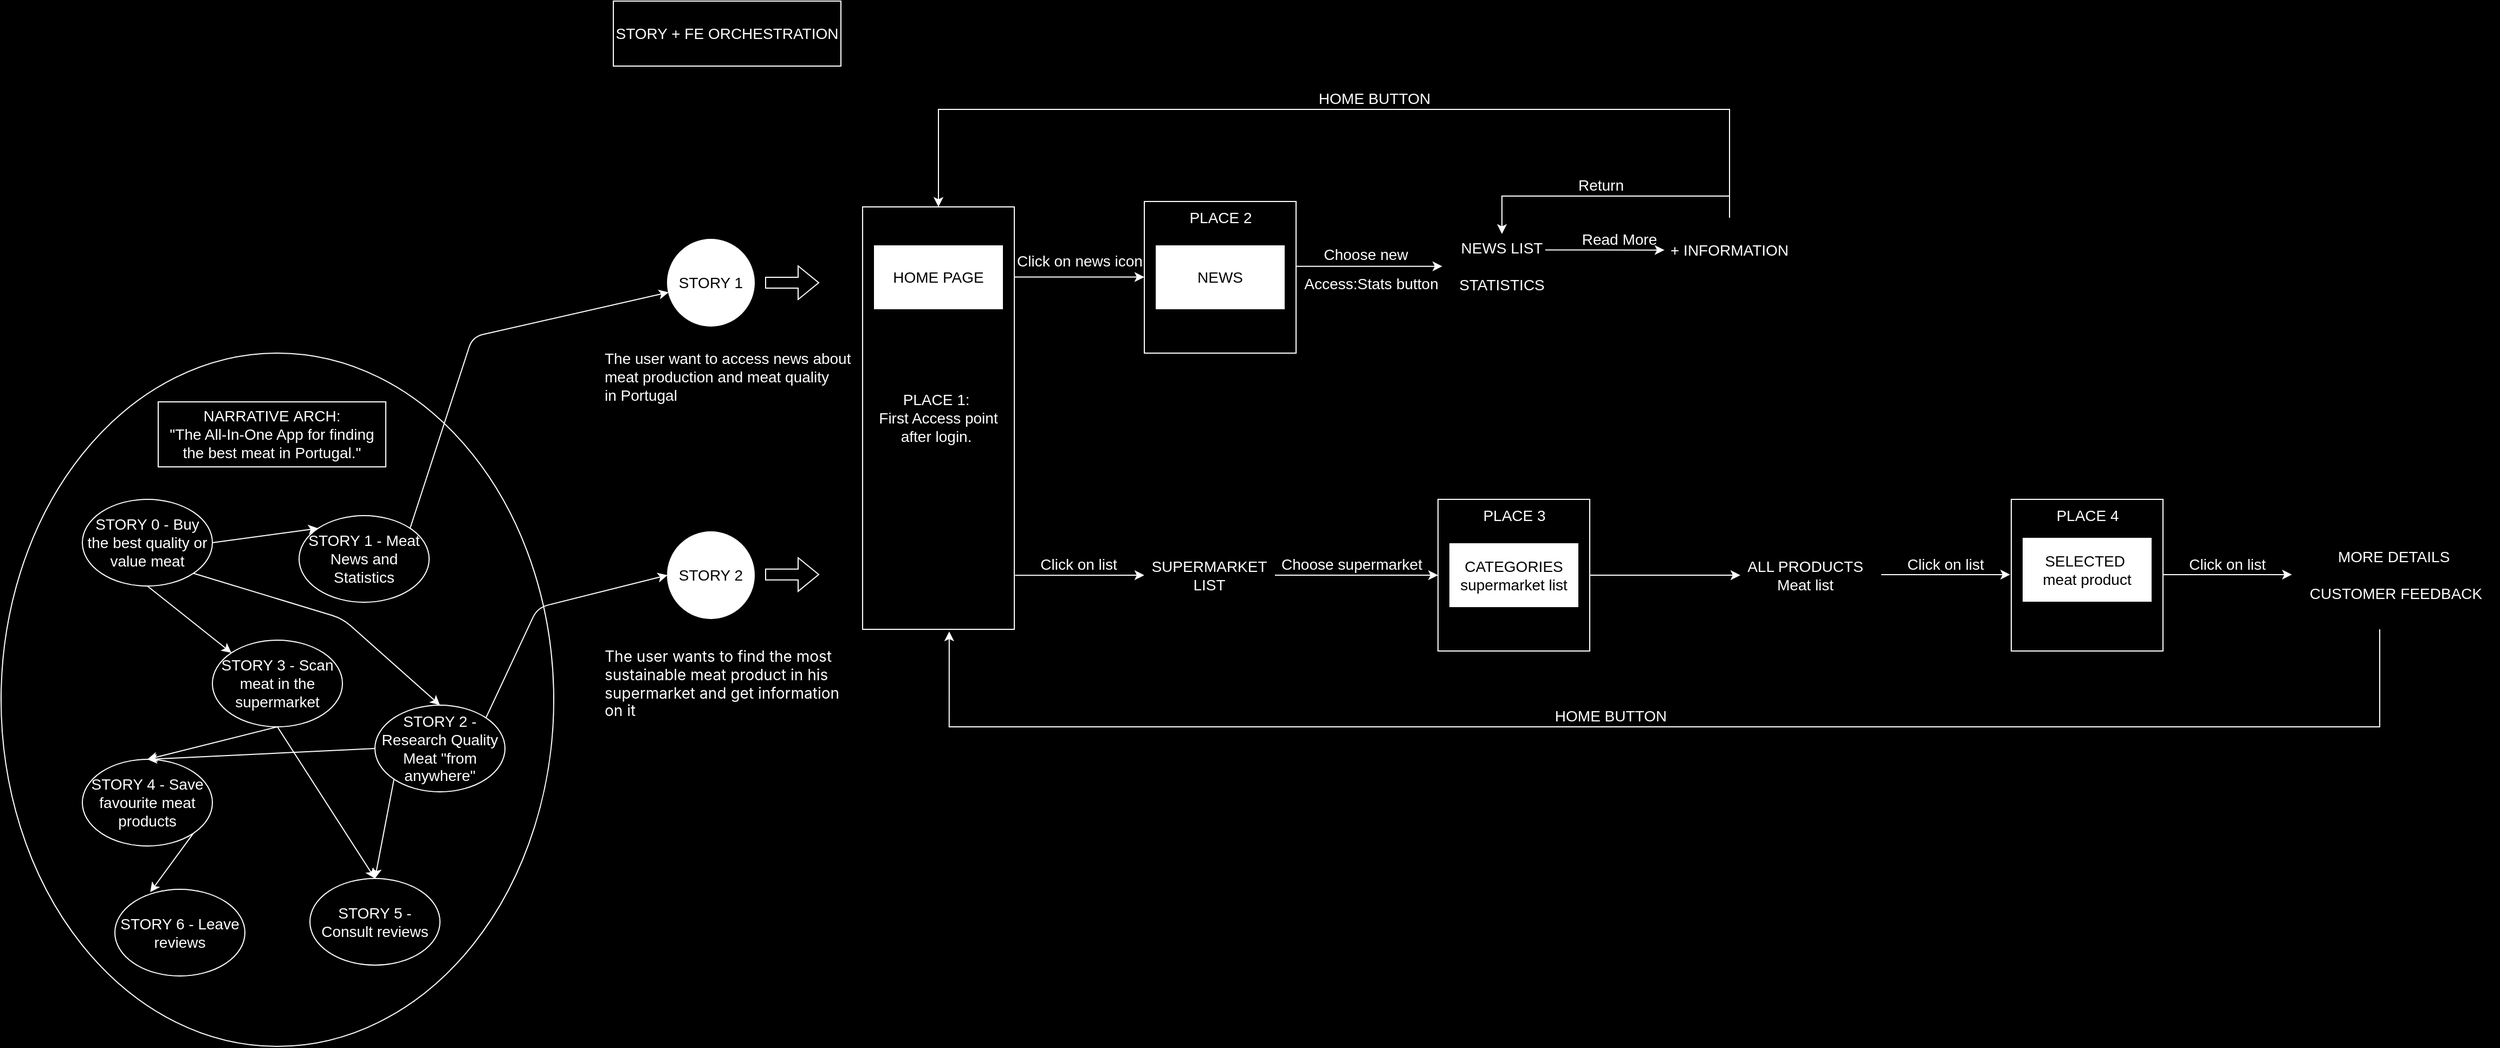<mxfile version="24.2.3" type="device" pages="2">
  <diagram name="Page-1" id="JzbWGpq1LjUUj12d7bZa">
    <mxGraphModel dx="3592" dy="1048" grid="1" gridSize="10" guides="1" tooltips="1" connect="1" arrows="1" fold="1" page="1" pageScale="1" pageWidth="827" pageHeight="1169" background="#000000" math="0" shadow="0">
      <root>
        <mxCell id="0" />
        <mxCell id="1" parent="0" />
        <mxCell id="kKaAIAEBYT0fWkHqITiP-12" value="" style="ellipse;whiteSpace=wrap;html=1;fillStyle=hatch;fillColor=none;strokeColor=#FFFFFF;fontColor=#FFFFFF;fontSize=14;" parent="1" vertex="1">
          <mxGeometry x="-505" y="395" width="510" height="640" as="geometry" />
        </mxCell>
        <mxCell id="OK2ciWBEZwMYy6PEidgr-48" value="" style="rounded=0;whiteSpace=wrap;html=1;fillColor=none;strokeColor=#FFFFFF;fontSize=14;" parent="1" vertex="1">
          <mxGeometry x="821" y="530" width="140" height="140" as="geometry" />
        </mxCell>
        <mxCell id="OK2ciWBEZwMYy6PEidgr-27" value="" style="rounded=0;whiteSpace=wrap;html=1;fillColor=none;strokeColor=#FFFFFF;fontSize=14;" parent="1" vertex="1">
          <mxGeometry x="550" y="255" width="140" height="140" as="geometry" />
        </mxCell>
        <mxCell id="OK2ciWBEZwMYy6PEidgr-15" value="PLACE 1:&amp;nbsp;&lt;div style=&quot;font-size: 14px;&quot;&gt;First Access point after login.&amp;nbsp;&lt;/div&gt;" style="rounded=0;whiteSpace=wrap;html=1;fillColor=none;fontColor=#FFFFFF;strokeColor=#FFFFFF;fontSize=14;" parent="1" vertex="1">
          <mxGeometry x="290" y="260" width="140" height="390" as="geometry" />
        </mxCell>
        <mxCell id="OK2ciWBEZwMYy6PEidgr-2" value="STORY 1" style="ellipse;shape=doubleEllipse;whiteSpace=wrap;html=1;aspect=fixed;strokeColor=#FFFFFF;fontSize=14;" parent="1" vertex="1">
          <mxGeometry x="110" y="290" width="80" height="80" as="geometry" />
        </mxCell>
        <mxCell id="OK2ciWBEZwMYy6PEidgr-3" value="STORY 2" style="ellipse;shape=doubleEllipse;whiteSpace=wrap;html=1;aspect=fixed;strokeColor=#FFFFFF;fontSize=14;" parent="1" vertex="1">
          <mxGeometry x="110" y="560" width="80" height="80" as="geometry" />
        </mxCell>
        <mxCell id="OK2ciWBEZwMYy6PEidgr-4" value="" style="shape=flexArrow;endArrow=classic;html=1;rounded=0;strokeColor=#FFFFFF;fontSize=14;" parent="1" edge="1">
          <mxGeometry width="50" height="50" relative="1" as="geometry">
            <mxPoint x="200" y="330" as="sourcePoint" />
            <mxPoint x="250" y="330" as="targetPoint" />
          </mxGeometry>
        </mxCell>
        <mxCell id="OK2ciWBEZwMYy6PEidgr-30" style="edgeStyle=orthogonalEdgeStyle;rounded=0;orthogonalLoop=1;jettySize=auto;html=1;fontColor=#FFFFFF;strokeColor=#FFFFFF;fontSize=14;" parent="1" edge="1">
          <mxGeometry relative="1" as="geometry">
            <mxPoint x="690" y="314.86" as="sourcePoint" />
            <mxPoint x="825" y="314.86" as="targetPoint" />
            <Array as="points">
              <mxPoint x="770" y="314.86" />
              <mxPoint x="770" y="314.86" />
            </Array>
          </mxGeometry>
        </mxCell>
        <mxCell id="OK2ciWBEZwMYy6PEidgr-6" value="NEWS" style="rounded=0;whiteSpace=wrap;html=1;fontColor=#000000;strokeColor=#000000;fontSize=14;" parent="1" vertex="1">
          <mxGeometry x="560" y="295" width="120" height="60" as="geometry" />
        </mxCell>
        <mxCell id="OK2ciWBEZwMYy6PEidgr-23" value="Read More" style="edgeStyle=orthogonalEdgeStyle;rounded=0;orthogonalLoop=1;jettySize=auto;html=1;exitX=0.833;exitY=0.313;exitDx=0;exitDy=0;entryX=0;entryY=0.5;entryDx=0;entryDy=0;fontColor=#FFFFFF;fillColor=none;labelBackgroundColor=none;strokeColor=#FFFFFF;exitPerimeter=0;fontSize=14;" parent="1" edge="1">
          <mxGeometry x="0.238" y="10" relative="1" as="geometry">
            <mxPoint x="919.96" y="299.8" as="sourcePoint" />
            <mxPoint x="1030" y="299.82" as="targetPoint" />
            <Array as="points">
              <mxPoint x="970" y="300.02" />
              <mxPoint x="970" y="300.02" />
            </Array>
            <mxPoint as="offset" />
          </mxGeometry>
        </mxCell>
        <mxCell id="OK2ciWBEZwMYy6PEidgr-9" value="NEWS LIST&lt;div style=&quot;font-size: 14px;&quot;&gt;&lt;br style=&quot;font-size: 14px;&quot;&gt;&lt;div style=&quot;font-size: 14px;&quot;&gt;STATISTICS&lt;br style=&quot;font-size: 14px;&quot;&gt;&lt;/div&gt;&lt;/div&gt;" style="rounded=0;whiteSpace=wrap;html=1;fillColor=none;strokeColor=none;fontColor=#FFFFFF;fontSize=14;" parent="1" vertex="1">
          <mxGeometry x="820" y="285" width="120" height="60" as="geometry" />
        </mxCell>
        <mxCell id="OK2ciWBEZwMYy6PEidgr-16" style="edgeStyle=orthogonalEdgeStyle;rounded=0;orthogonalLoop=1;jettySize=auto;html=1;fontColor=#FFFFFF;fontSize=14;strokeColor=#FFFFFF;entryX=-0.025;entryY=0.494;entryDx=0;entryDy=0;entryPerimeter=0;exitX=1;exitY=0.166;exitDx=0;exitDy=0;exitPerimeter=0;" parent="1" source="OK2ciWBEZwMYy6PEidgr-15" edge="1">
          <mxGeometry relative="1" as="geometry">
            <mxPoint x="433.5" y="325.2" as="sourcePoint" />
            <mxPoint x="550.0" y="324.78" as="targetPoint" />
            <Array as="points" />
          </mxGeometry>
        </mxCell>
        <mxCell id="OK2ciWBEZwMYy6PEidgr-21" value="Click on news icon" style="edgeLabel;html=1;align=center;verticalAlign=middle;resizable=0;points=[];fontColor=#FFFFFF;fontSize=14;labelBackgroundColor=none;" parent="OK2ciWBEZwMYy6PEidgr-16" vertex="1" connectable="0">
          <mxGeometry x="-0.188" y="3" relative="1" as="geometry">
            <mxPoint x="11" y="-12" as="offset" />
          </mxGeometry>
        </mxCell>
        <mxCell id="OK2ciWBEZwMYy6PEidgr-11" value="HOME PAGE" style="rounded=0;whiteSpace=wrap;html=1;fontColor=#000000;fontSize=14;" parent="1" vertex="1">
          <mxGeometry x="300" y="295" width="120" height="60" as="geometry" />
        </mxCell>
        <mxCell id="OK2ciWBEZwMYy6PEidgr-39" style="edgeStyle=orthogonalEdgeStyle;rounded=0;orthogonalLoop=1;jettySize=auto;html=1;entryX=0;entryY=0.5;entryDx=0;entryDy=0;fontColor=#FFFFFF;strokeColor=#FFFFFF;exitX=1.005;exitY=0.872;exitDx=0;exitDy=0;exitPerimeter=0;fontSize=14;" parent="1" source="OK2ciWBEZwMYy6PEidgr-15" target="OK2ciWBEZwMYy6PEidgr-38" edge="1">
          <mxGeometry relative="1" as="geometry">
            <mxPoint x="440" y="600" as="sourcePoint" />
            <Array as="points">
              <mxPoint x="510" y="600" />
              <mxPoint x="510" y="600" />
            </Array>
          </mxGeometry>
        </mxCell>
        <mxCell id="OK2ciWBEZwMYy6PEidgr-40" value="Click on list" style="edgeLabel;html=1;align=center;verticalAlign=middle;resizable=0;points=[];fontColor=#FFFFFF;labelBackgroundColor=none;fontSize=14;" parent="OK2ciWBEZwMYy6PEidgr-39" vertex="1" connectable="0">
          <mxGeometry x="-0.369" y="-2" relative="1" as="geometry">
            <mxPoint x="21" y="-12" as="offset" />
          </mxGeometry>
        </mxCell>
        <mxCell id="OK2ciWBEZwMYy6PEidgr-13" value="" style="shape=flexArrow;endArrow=classic;html=1;rounded=0;strokeColor=#FFFFFF;fontSize=14;" parent="1" edge="1">
          <mxGeometry width="50" height="50" relative="1" as="geometry">
            <mxPoint x="200" y="599.41" as="sourcePoint" />
            <mxPoint x="250" y="599.41" as="targetPoint" />
          </mxGeometry>
        </mxCell>
        <mxCell id="OK2ciWBEZwMYy6PEidgr-24" style="edgeStyle=orthogonalEdgeStyle;rounded=0;orthogonalLoop=1;jettySize=auto;html=1;exitX=0.5;exitY=0;exitDx=0;exitDy=0;entryX=0.5;entryY=0;entryDx=0;entryDy=0;fontColor=#FFFFFF;strokeColor=#FFFFFF;fontSize=14;" parent="1" source="OK2ciWBEZwMYy6PEidgr-22" target="OK2ciWBEZwMYy6PEidgr-9" edge="1">
          <mxGeometry relative="1" as="geometry" />
        </mxCell>
        <mxCell id="OK2ciWBEZwMYy6PEidgr-34" value="Return" style="edgeLabel;html=1;align=center;verticalAlign=middle;resizable=0;points=[];fontColor=#FFFFFF;labelBackgroundColor=none;fontSize=14;" parent="OK2ciWBEZwMYy6PEidgr-24" vertex="1" connectable="0">
          <mxGeometry x="0.051" y="1" relative="1" as="geometry">
            <mxPoint y="-11" as="offset" />
          </mxGeometry>
        </mxCell>
        <mxCell id="OK2ciWBEZwMYy6PEidgr-82" style="edgeStyle=orthogonalEdgeStyle;rounded=0;orthogonalLoop=1;jettySize=auto;html=1;exitX=0.5;exitY=0;exitDx=0;exitDy=0;entryX=0.5;entryY=0;entryDx=0;entryDy=0;fontColor=#FFFFFF;strokeColor=#FFFFFF;fontSize=14;" parent="1" source="OK2ciWBEZwMYy6PEidgr-22" target="OK2ciWBEZwMYy6PEidgr-15" edge="1">
          <mxGeometry relative="1" as="geometry">
            <Array as="points">
              <mxPoint x="1090" y="170" />
              <mxPoint x="360" y="170" />
            </Array>
          </mxGeometry>
        </mxCell>
        <mxCell id="OK2ciWBEZwMYy6PEidgr-83" value="HOME BUTTON" style="edgeLabel;html=1;align=center;verticalAlign=middle;resizable=0;points=[];fontColor=#FFFFFF;labelBackgroundColor=none;fontSize=14;" parent="OK2ciWBEZwMYy6PEidgr-82" vertex="1" connectable="0">
          <mxGeometry x="-0.068" y="-2" relative="1" as="geometry">
            <mxPoint y="-8" as="offset" />
          </mxGeometry>
        </mxCell>
        <mxCell id="OK2ciWBEZwMYy6PEidgr-22" value="+ INFORMATION" style="rounded=0;whiteSpace=wrap;html=1;fillColor=none;fontColor=#FFFFFF;strokeColor=none;fontSize=14;" parent="1" vertex="1">
          <mxGeometry x="1030" y="270" width="120" height="60" as="geometry" />
        </mxCell>
        <mxCell id="OK2ciWBEZwMYy6PEidgr-28" value="PLACE 2" style="text;html=1;align=center;verticalAlign=middle;resizable=0;points=[];autosize=1;strokeColor=none;fillColor=none;fontColor=#FFFFFF;fontSize=14;" parent="1" vertex="1">
          <mxGeometry x="580" y="255" width="80" height="30" as="geometry" />
        </mxCell>
        <mxCell id="OK2ciWBEZwMYy6PEidgr-32" value="Choose new" style="text;html=1;align=center;verticalAlign=middle;resizable=0;points=[];autosize=1;strokeColor=none;fillColor=none;fontColor=#FFFFFF;fontSize=14;" parent="1" vertex="1">
          <mxGeometry x="704" y="289" width="100" height="30" as="geometry" />
        </mxCell>
        <mxCell id="OK2ciWBEZwMYy6PEidgr-45" style="edgeStyle=orthogonalEdgeStyle;rounded=0;orthogonalLoop=1;jettySize=auto;html=1;exitX=1;exitY=0.5;exitDx=0;exitDy=0;fontColor=#FFFFFF;strokeColor=#FFFFFF;entryX=0;entryY=0.5;entryDx=0;entryDy=0;fontSize=14;" parent="1" source="OK2ciWBEZwMYy6PEidgr-38" target="OK2ciWBEZwMYy6PEidgr-48" edge="1">
          <mxGeometry relative="1" as="geometry">
            <mxPoint x="770" y="600" as="targetPoint" />
          </mxGeometry>
        </mxCell>
        <mxCell id="OK2ciWBEZwMYy6PEidgr-46" value="Choose supermarket" style="edgeLabel;html=1;align=center;verticalAlign=middle;resizable=0;points=[];fontColor=#FFFFFF;labelBackgroundColor=none;fontSize=14;" parent="OK2ciWBEZwMYy6PEidgr-45" vertex="1" connectable="0">
          <mxGeometry x="0.0" y="-2" relative="1" as="geometry">
            <mxPoint x="-5" y="-12" as="offset" />
          </mxGeometry>
        </mxCell>
        <mxCell id="OK2ciWBEZwMYy6PEidgr-38" value="SUPERMARKET LIST" style="rounded=0;whiteSpace=wrap;html=1;fillColor=none;fontColor=#FFFFFF;fontSize=14;" parent="1" vertex="1">
          <mxGeometry x="550" y="570" width="120" height="60" as="geometry" />
        </mxCell>
        <mxCell id="OK2ciWBEZwMYy6PEidgr-51" style="edgeStyle=orthogonalEdgeStyle;rounded=0;orthogonalLoop=1;jettySize=auto;html=1;entryX=0;entryY=0.5;entryDx=0;entryDy=0;fontColor=#FFFFFF;fontSize=14;strokeColor=#FFFFFF;exitX=1;exitY=0.5;exitDx=0;exitDy=0;" parent="1" source="OK2ciWBEZwMYy6PEidgr-48" target="OK2ciWBEZwMYy6PEidgr-50" edge="1">
          <mxGeometry relative="1" as="geometry">
            <mxPoint x="970" y="600" as="sourcePoint" />
            <Array as="points" />
          </mxGeometry>
        </mxCell>
        <mxCell id="OK2ciWBEZwMYy6PEidgr-41" value="CATEGORIES&lt;div style=&quot;font-size: 14px;&quot;&gt;supermarket list&lt;/div&gt;" style="rounded=0;whiteSpace=wrap;html=1;fontColor=#000000;fontSize=14;" parent="1" vertex="1">
          <mxGeometry x="831" y="570" width="120" height="60" as="geometry" />
        </mxCell>
        <mxCell id="OK2ciWBEZwMYy6PEidgr-49" value="PLACE 3" style="text;html=1;align=center;verticalAlign=middle;resizable=0;points=[];autosize=1;strokeColor=none;fillColor=none;fontColor=#FFFFFF;fontSize=14;" parent="1" vertex="1">
          <mxGeometry x="851" y="530" width="80" height="30" as="geometry" />
        </mxCell>
        <mxCell id="OK2ciWBEZwMYy6PEidgr-50" value="ALL PRODUCTS Meat list" style="rounded=0;whiteSpace=wrap;html=1;fontSize=14;fillColor=none;fontColor=#FFFFFF;strokeColor=none;" parent="1" vertex="1">
          <mxGeometry x="1100" y="570" width="120" height="60" as="geometry" />
        </mxCell>
        <mxCell id="OK2ciWBEZwMYy6PEidgr-53" style="edgeStyle=orthogonalEdgeStyle;rounded=0;orthogonalLoop=1;jettySize=auto;html=1;exitX=0.5;exitY=1;exitDx=0;exitDy=0;fontColor=#FFFFFF;fontSize=14;" parent="1" source="OK2ciWBEZwMYy6PEidgr-50" target="OK2ciWBEZwMYy6PEidgr-50" edge="1">
          <mxGeometry relative="1" as="geometry" />
        </mxCell>
        <mxCell id="OK2ciWBEZwMYy6PEidgr-77" value="&lt;span style=&quot;caret-color: rgb(31, 35, 40); font-family: -apple-system, BlinkMacSystemFont, &amp;quot;Segoe UI&amp;quot;, &amp;quot;Noto Sans&amp;quot;, Helvetica, Arial, sans-serif, &amp;quot;Apple Color Emoji&amp;quot;, &amp;quot;Segoe UI Emoji&amp;quot;; font-size: 14px; font-style: normal; font-variant-caps: normal; font-weight: 400; letter-spacing: normal; text-align: left; text-indent: 0px; text-transform: none; white-space: normal; word-spacing: 0px; text-size-adjust: auto; -webkit-text-stroke-width: 0px; text-decoration: none; float: none; display: inline !important;&quot;&gt;The user wants to find the most sustainable meat product in his supermarket and get information on it&lt;/span&gt;" style="text;whiteSpace=wrap;html=1;labelBackgroundColor=none;fontColor=#FFFFFF;fontSize=14;" parent="1" vertex="1">
          <mxGeometry x="50" y="660" width="230" height="60" as="geometry" />
        </mxCell>
        <mxCell id="OK2ciWBEZwMYy6PEidgr-78" style="edgeStyle=orthogonalEdgeStyle;rounded=0;orthogonalLoop=1;jettySize=auto;html=1;exitX=0.5;exitY=1;exitDx=0;exitDy=0;strokeColor=#FFFFFF;fontSize=14;" parent="1" edge="1">
          <mxGeometry relative="1" as="geometry">
            <mxPoint x="140" y="430" as="sourcePoint" />
            <mxPoint x="140" y="430" as="targetPoint" />
          </mxGeometry>
        </mxCell>
        <mxCell id="OK2ciWBEZwMYy6PEidgr-80" value="&lt;div style=&quot;font-size: 14px; white-space: nowrap;&quot;&gt;&lt;span style=&quot;font-size: 14px;&quot;&gt;The user want to access news about&lt;/span&gt;&lt;/div&gt;&lt;div style=&quot;font-size: 14px; white-space: nowrap;&quot;&gt;&lt;span style=&quot;font-size: 14px;&quot;&gt;meat production&amp;nbsp;&lt;/span&gt;&lt;span style=&quot;font-size: 14px;&quot;&gt;and meat quality&amp;nbsp;&lt;/span&gt;&lt;/div&gt;&lt;div style=&quot;font-size: 14px; white-space: nowrap;&quot;&gt;&lt;span style=&quot;font-size: 14px;&quot;&gt;in Portugal&lt;/span&gt;&lt;/div&gt;" style="text;whiteSpace=wrap;html=1;fontColor=#FFFFFF;fontSize=14;" parent="1" vertex="1">
          <mxGeometry x="50" y="385" width="230" height="60" as="geometry" />
        </mxCell>
        <mxCell id="OK2ciWBEZwMYy6PEidgr-84" value="STORY + FE ORCHESTRATION" style="whiteSpace=wrap;html=1;fillColor=none;strokeColor=#FFFFFF;fontColor=#FFFFFF;fontSize=14;" parent="1" vertex="1">
          <mxGeometry x="60" y="70" width="210" height="60" as="geometry" />
        </mxCell>
        <mxCell id="8" style="edgeStyle=none;html=1;exitX=1;exitY=0;exitDx=0;exitDy=0;entryX=0;entryY=0.5;entryDx=0;entryDy=0;strokeColor=#FFFFFF;" parent="1" source="2" target="OK2ciWBEZwMYy6PEidgr-3" edge="1">
          <mxGeometry relative="1" as="geometry">
            <Array as="points">
              <mxPoint x="-10" y="630" />
            </Array>
          </mxGeometry>
        </mxCell>
        <mxCell id="kKaAIAEBYT0fWkHqITiP-19" style="edgeStyle=none;html=1;exitX=0;exitY=0.5;exitDx=0;exitDy=0;entryX=0.5;entryY=0;entryDx=0;entryDy=0;fillColor=none;strokeColor=#FFFFFF;fontColor=#FFFFFF;fontSize=14;" parent="1" source="2" target="9" edge="1">
          <mxGeometry relative="1" as="geometry" />
        </mxCell>
        <mxCell id="kKaAIAEBYT0fWkHqITiP-22" style="edgeStyle=none;html=1;exitX=0;exitY=1;exitDx=0;exitDy=0;entryX=0.5;entryY=0;entryDx=0;entryDy=0;fillColor=none;strokeColor=#FFFFFF;fontColor=#FFFFFF;fontSize=14;" parent="1" source="2" target="kKaAIAEBYT0fWkHqITiP-9" edge="1">
          <mxGeometry relative="1" as="geometry" />
        </mxCell>
        <mxCell id="2" value="STORY 2 - Research Quality Meat &quot;from anywhere&quot;" style="ellipse;whiteSpace=wrap;html=1;fillColor=none;strokeColor=#FFFFFF;fontColor=#FFFFFF;fontSize=14;" parent="1" vertex="1">
          <mxGeometry x="-160" y="720" width="120" height="80" as="geometry" />
        </mxCell>
        <mxCell id="4" value="NARRATIVE&amp;nbsp;ARCH:&lt;br style=&quot;font-size: 14px;&quot;&gt;&quot;The All-In-One App for finding the best meat in Portugal.&quot;" style="whiteSpace=wrap;html=1;fillColor=none;strokeColor=#FFFFFF;fontColor=#FFFFFF;fontSize=14;" parent="1" vertex="1">
          <mxGeometry x="-360" y="440" width="210" height="60" as="geometry" />
        </mxCell>
        <mxCell id="7" style="edgeStyle=none;html=1;exitX=1;exitY=0;exitDx=0;exitDy=0;strokeColor=#FFFFFF;" parent="1" source="5" target="OK2ciWBEZwMYy6PEidgr-2" edge="1">
          <mxGeometry relative="1" as="geometry">
            <Array as="points">
              <mxPoint x="-70" y="380" />
            </Array>
          </mxGeometry>
        </mxCell>
        <mxCell id="5" value="STORY 1 - Meat News and Statistics" style="ellipse;whiteSpace=wrap;html=1;fillColor=none;strokeColor=#FFFFFF;fontColor=#FFFFFF;fontSize=14;" parent="1" vertex="1">
          <mxGeometry x="-230" y="545" width="120" height="80" as="geometry" />
        </mxCell>
        <mxCell id="kKaAIAEBYT0fWkHqITiP-18" style="edgeStyle=none;html=1;exitX=0.5;exitY=1;exitDx=0;exitDy=0;entryX=0.5;entryY=0;entryDx=0;entryDy=0;fillColor=none;strokeColor=#FFFFFF;fontColor=#FFFFFF;fontSize=14;" parent="1" source="6" target="9" edge="1">
          <mxGeometry relative="1" as="geometry" />
        </mxCell>
        <mxCell id="kKaAIAEBYT0fWkHqITiP-20" style="edgeStyle=none;html=1;exitX=0.5;exitY=1;exitDx=0;exitDy=0;entryX=0.5;entryY=0;entryDx=0;entryDy=0;fillColor=none;strokeColor=#FFFFFF;fontColor=#FFFFFF;fontSize=14;" parent="1" source="6" target="kKaAIAEBYT0fWkHqITiP-9" edge="1">
          <mxGeometry relative="1" as="geometry" />
        </mxCell>
        <mxCell id="6" value="STORY 3 - Scan meat in the supermarket" style="ellipse;whiteSpace=wrap;html=1;fillColor=none;strokeColor=#FFFFFF;fontColor=#FFFFFF;fontSize=14;" parent="1" vertex="1">
          <mxGeometry x="-310" y="660" width="120" height="80" as="geometry" />
        </mxCell>
        <mxCell id="kKaAIAEBYT0fWkHqITiP-23" style="edgeStyle=none;html=1;exitX=1;exitY=1;exitDx=0;exitDy=0;entryX=0.272;entryY=0.033;entryDx=0;entryDy=0;fillColor=none;strokeColor=#FFFFFF;fontColor=#FFFFFF;fontSize=14;entryPerimeter=0;" parent="1" source="9" target="kKaAIAEBYT0fWkHqITiP-10" edge="1">
          <mxGeometry relative="1" as="geometry" />
        </mxCell>
        <mxCell id="9" value="STORY 4 - Save favourite meat products" style="ellipse;whiteSpace=wrap;html=1;fillColor=none;strokeColor=#FFFFFF;fontColor=#FFFFFF;fontSize=14;" parent="1" vertex="1">
          <mxGeometry x="-430" y="770" width="120" height="80" as="geometry" />
        </mxCell>
        <mxCell id="kKaAIAEBYT0fWkHqITiP-9" value="STORY 5 - Consult reviews" style="ellipse;whiteSpace=wrap;html=1;fillColor=none;strokeColor=#FFFFFF;fontColor=#FFFFFF;fontSize=14;" parent="1" vertex="1">
          <mxGeometry x="-220" y="880" width="120" height="80" as="geometry" />
        </mxCell>
        <mxCell id="kKaAIAEBYT0fWkHqITiP-10" value="STORY 6 - Leave reviews" style="ellipse;whiteSpace=wrap;html=1;fillColor=none;strokeColor=#FFFFFF;fontColor=#FFFFFF;fontSize=14;" parent="1" vertex="1">
          <mxGeometry x="-400" y="890" width="120" height="80" as="geometry" />
        </mxCell>
        <mxCell id="kKaAIAEBYT0fWkHqITiP-15" style="edgeStyle=none;html=1;exitX=1;exitY=0.5;exitDx=0;exitDy=0;entryX=0;entryY=0;entryDx=0;entryDy=0;fillColor=none;strokeColor=#FFFFFF;fontColor=#FFFFFF;fontSize=14;" parent="1" source="kKaAIAEBYT0fWkHqITiP-14" target="5" edge="1">
          <mxGeometry relative="1" as="geometry" />
        </mxCell>
        <mxCell id="kKaAIAEBYT0fWkHqITiP-16" style="edgeStyle=none;html=1;exitX=1;exitY=1;exitDx=0;exitDy=0;entryX=0.5;entryY=0;entryDx=0;entryDy=0;fillColor=none;strokeColor=#FFFFFF;fontColor=#FFFFFF;fontSize=14;" parent="1" source="kKaAIAEBYT0fWkHqITiP-14" target="2" edge="1">
          <mxGeometry relative="1" as="geometry">
            <Array as="points">
              <mxPoint x="-190" y="640" />
            </Array>
          </mxGeometry>
        </mxCell>
        <mxCell id="kKaAIAEBYT0fWkHqITiP-17" style="edgeStyle=none;html=1;exitX=0.5;exitY=1;exitDx=0;exitDy=0;entryX=0;entryY=0;entryDx=0;entryDy=0;fillColor=none;strokeColor=#FFFFFF;fontColor=#FFFFFF;fontSize=14;" parent="1" source="kKaAIAEBYT0fWkHqITiP-14" target="6" edge="1">
          <mxGeometry relative="1" as="geometry" />
        </mxCell>
        <mxCell id="kKaAIAEBYT0fWkHqITiP-14" value="STORY 0 - Buy the best quality or value meat" style="ellipse;whiteSpace=wrap;html=1;fillColor=none;strokeColor=#FFFFFF;fontColor=#FFFFFF;fontSize=14;" parent="1" vertex="1">
          <mxGeometry x="-430" y="530" width="120" height="80" as="geometry" />
        </mxCell>
        <mxCell id="TPaHD6tG7CdkZMqWpLie-62" value="Access:Stats button" style="text;html=1;align=center;verticalAlign=middle;resizable=0;points=[];autosize=1;strokeColor=none;fillColor=none;fontColor=#FFFFFF;fontSize=14;" parent="1" vertex="1">
          <mxGeometry x="684" y="316" width="150" height="30" as="geometry" />
        </mxCell>
        <mxCell id="TPaHD6tG7CdkZMqWpLie-68" value="PLACE 4" style="text;html=1;align=center;verticalAlign=middle;resizable=0;points=[];autosize=1;strokeColor=none;fillColor=none;fontColor=#FFFFFF;fontSize=14;" parent="1" vertex="1">
          <mxGeometry x="1380" y="530" width="80" height="30" as="geometry" />
        </mxCell>
        <mxCell id="TPaHD6tG7CdkZMqWpLie-69" value="SELECTED&amp;nbsp;&lt;div&gt;meat product&lt;/div&gt;" style="rounded=0;whiteSpace=wrap;html=1;fontColor=#000000;fontSize=14;" parent="1" vertex="1">
          <mxGeometry x="1360" y="565" width="120" height="60" as="geometry" />
        </mxCell>
        <mxCell id="TPaHD6tG7CdkZMqWpLie-70" style="edgeStyle=orthogonalEdgeStyle;rounded=0;orthogonalLoop=1;jettySize=auto;html=1;entryX=0;entryY=0.5;entryDx=0;entryDy=0;fontColor=#FFFFFF;strokeColor=#FFFFFF;exitX=1.005;exitY=0.872;exitDx=0;exitDy=0;exitPerimeter=0;fontSize=14;" parent="1" edge="1">
          <mxGeometry relative="1" as="geometry">
            <mxPoint x="1230" y="599.48" as="sourcePoint" />
            <mxPoint x="1349" y="599.48" as="targetPoint" />
            <Array as="points">
              <mxPoint x="1309" y="599.48" />
              <mxPoint x="1309" y="599.48" />
            </Array>
          </mxGeometry>
        </mxCell>
        <mxCell id="TPaHD6tG7CdkZMqWpLie-71" value="Click on list" style="edgeLabel;html=1;align=center;verticalAlign=middle;resizable=0;points=[];fontColor=#FFFFFF;labelBackgroundColor=none;fontSize=14;" parent="TPaHD6tG7CdkZMqWpLie-70" vertex="1" connectable="0">
          <mxGeometry x="-0.369" y="-2" relative="1" as="geometry">
            <mxPoint x="21" y="-12" as="offset" />
          </mxGeometry>
        </mxCell>
        <mxCell id="TPaHD6tG7CdkZMqWpLie-67" value="" style="rounded=0;whiteSpace=wrap;html=1;fillColor=none;strokeColor=#FFFFFF;fontSize=14;" parent="1" vertex="1">
          <mxGeometry x="1350" y="530" width="140" height="140" as="geometry" />
        </mxCell>
        <mxCell id="TPaHD6tG7CdkZMqWpLie-75" style="edgeStyle=orthogonalEdgeStyle;rounded=0;orthogonalLoop=1;jettySize=auto;html=1;entryX=0;entryY=0.5;entryDx=0;entryDy=0;fontColor=#FFFFFF;strokeColor=#FFFFFF;exitX=1.005;exitY=0.872;exitDx=0;exitDy=0;exitPerimeter=0;fontSize=14;" parent="1" edge="1">
          <mxGeometry relative="1" as="geometry">
            <mxPoint x="1490" y="599.47" as="sourcePoint" />
            <mxPoint x="1609" y="599.47" as="targetPoint" />
            <Array as="points">
              <mxPoint x="1569" y="599.47" />
              <mxPoint x="1569" y="599.47" />
            </Array>
          </mxGeometry>
        </mxCell>
        <mxCell id="TPaHD6tG7CdkZMqWpLie-76" value="Click on list" style="edgeLabel;html=1;align=center;verticalAlign=middle;resizable=0;points=[];fontColor=#FFFFFF;labelBackgroundColor=none;fontSize=14;" parent="TPaHD6tG7CdkZMqWpLie-75" vertex="1" connectable="0">
          <mxGeometry x="-0.369" y="-2" relative="1" as="geometry">
            <mxPoint x="21" y="-12" as="offset" />
          </mxGeometry>
        </mxCell>
        <mxCell id="TPaHD6tG7CdkZMqWpLie-78" style="edgeStyle=orthogonalEdgeStyle;rounded=0;orthogonalLoop=1;jettySize=auto;html=1;entryX=0.571;entryY=1.005;entryDx=0;entryDy=0;fontColor=#FFFFFF;strokeColor=#FFFFFF;fontSize=14;entryPerimeter=0;" parent="1" target="OK2ciWBEZwMYy6PEidgr-15" edge="1">
          <mxGeometry relative="1" as="geometry">
            <Array as="points">
              <mxPoint x="1690" y="740" />
              <mxPoint x="370" y="740" />
            </Array>
            <mxPoint x="1690" y="650" as="sourcePoint" />
            <mxPoint x="870" y="829.95" as="targetPoint" />
          </mxGeometry>
        </mxCell>
        <mxCell id="TPaHD6tG7CdkZMqWpLie-79" value="HOME BUTTON" style="edgeLabel;html=1;align=center;verticalAlign=middle;resizable=0;points=[];fontColor=#FFFFFF;labelBackgroundColor=none;fontSize=14;" parent="TPaHD6tG7CdkZMqWpLie-78" vertex="1" connectable="0">
          <mxGeometry x="-0.068" y="-2" relative="1" as="geometry">
            <mxPoint x="-102" y="-8" as="offset" />
          </mxGeometry>
        </mxCell>
        <mxCell id="K8Ub540TiSQldfig29rW-9" value="&lt;div style=&quot;font-size: 14px;&quot;&gt;MORE DETAILS&amp;nbsp;&lt;/div&gt;&lt;div style=&quot;font-size: 14px;&quot;&gt;&lt;br style=&quot;font-size: 14px;&quot;&gt;&lt;div style=&quot;font-size: 14px;&quot;&gt;CUSTOMER FEEDBACK&lt;/div&gt;&lt;/div&gt;" style="rounded=0;whiteSpace=wrap;html=1;fillColor=none;strokeColor=none;fontColor=#FFFFFF;fontSize=14;" vertex="1" parent="1">
          <mxGeometry x="1610" y="570" width="190" height="60" as="geometry" />
        </mxCell>
      </root>
    </mxGraphModel>
  </diagram>
  <diagram id="aaODrygaZ3-ADn6LBMto" name="Page-2">
    <mxGraphModel dx="710" dy="692" grid="1" gridSize="10" guides="1" tooltips="1" connect="1" arrows="1" fold="1" page="1" pageScale="1" pageWidth="850" pageHeight="1100" math="0" shadow="0">
      <root>
        <mxCell id="0" />
        <mxCell id="1" parent="0" />
      </root>
    </mxGraphModel>
  </diagram>
</mxfile>
